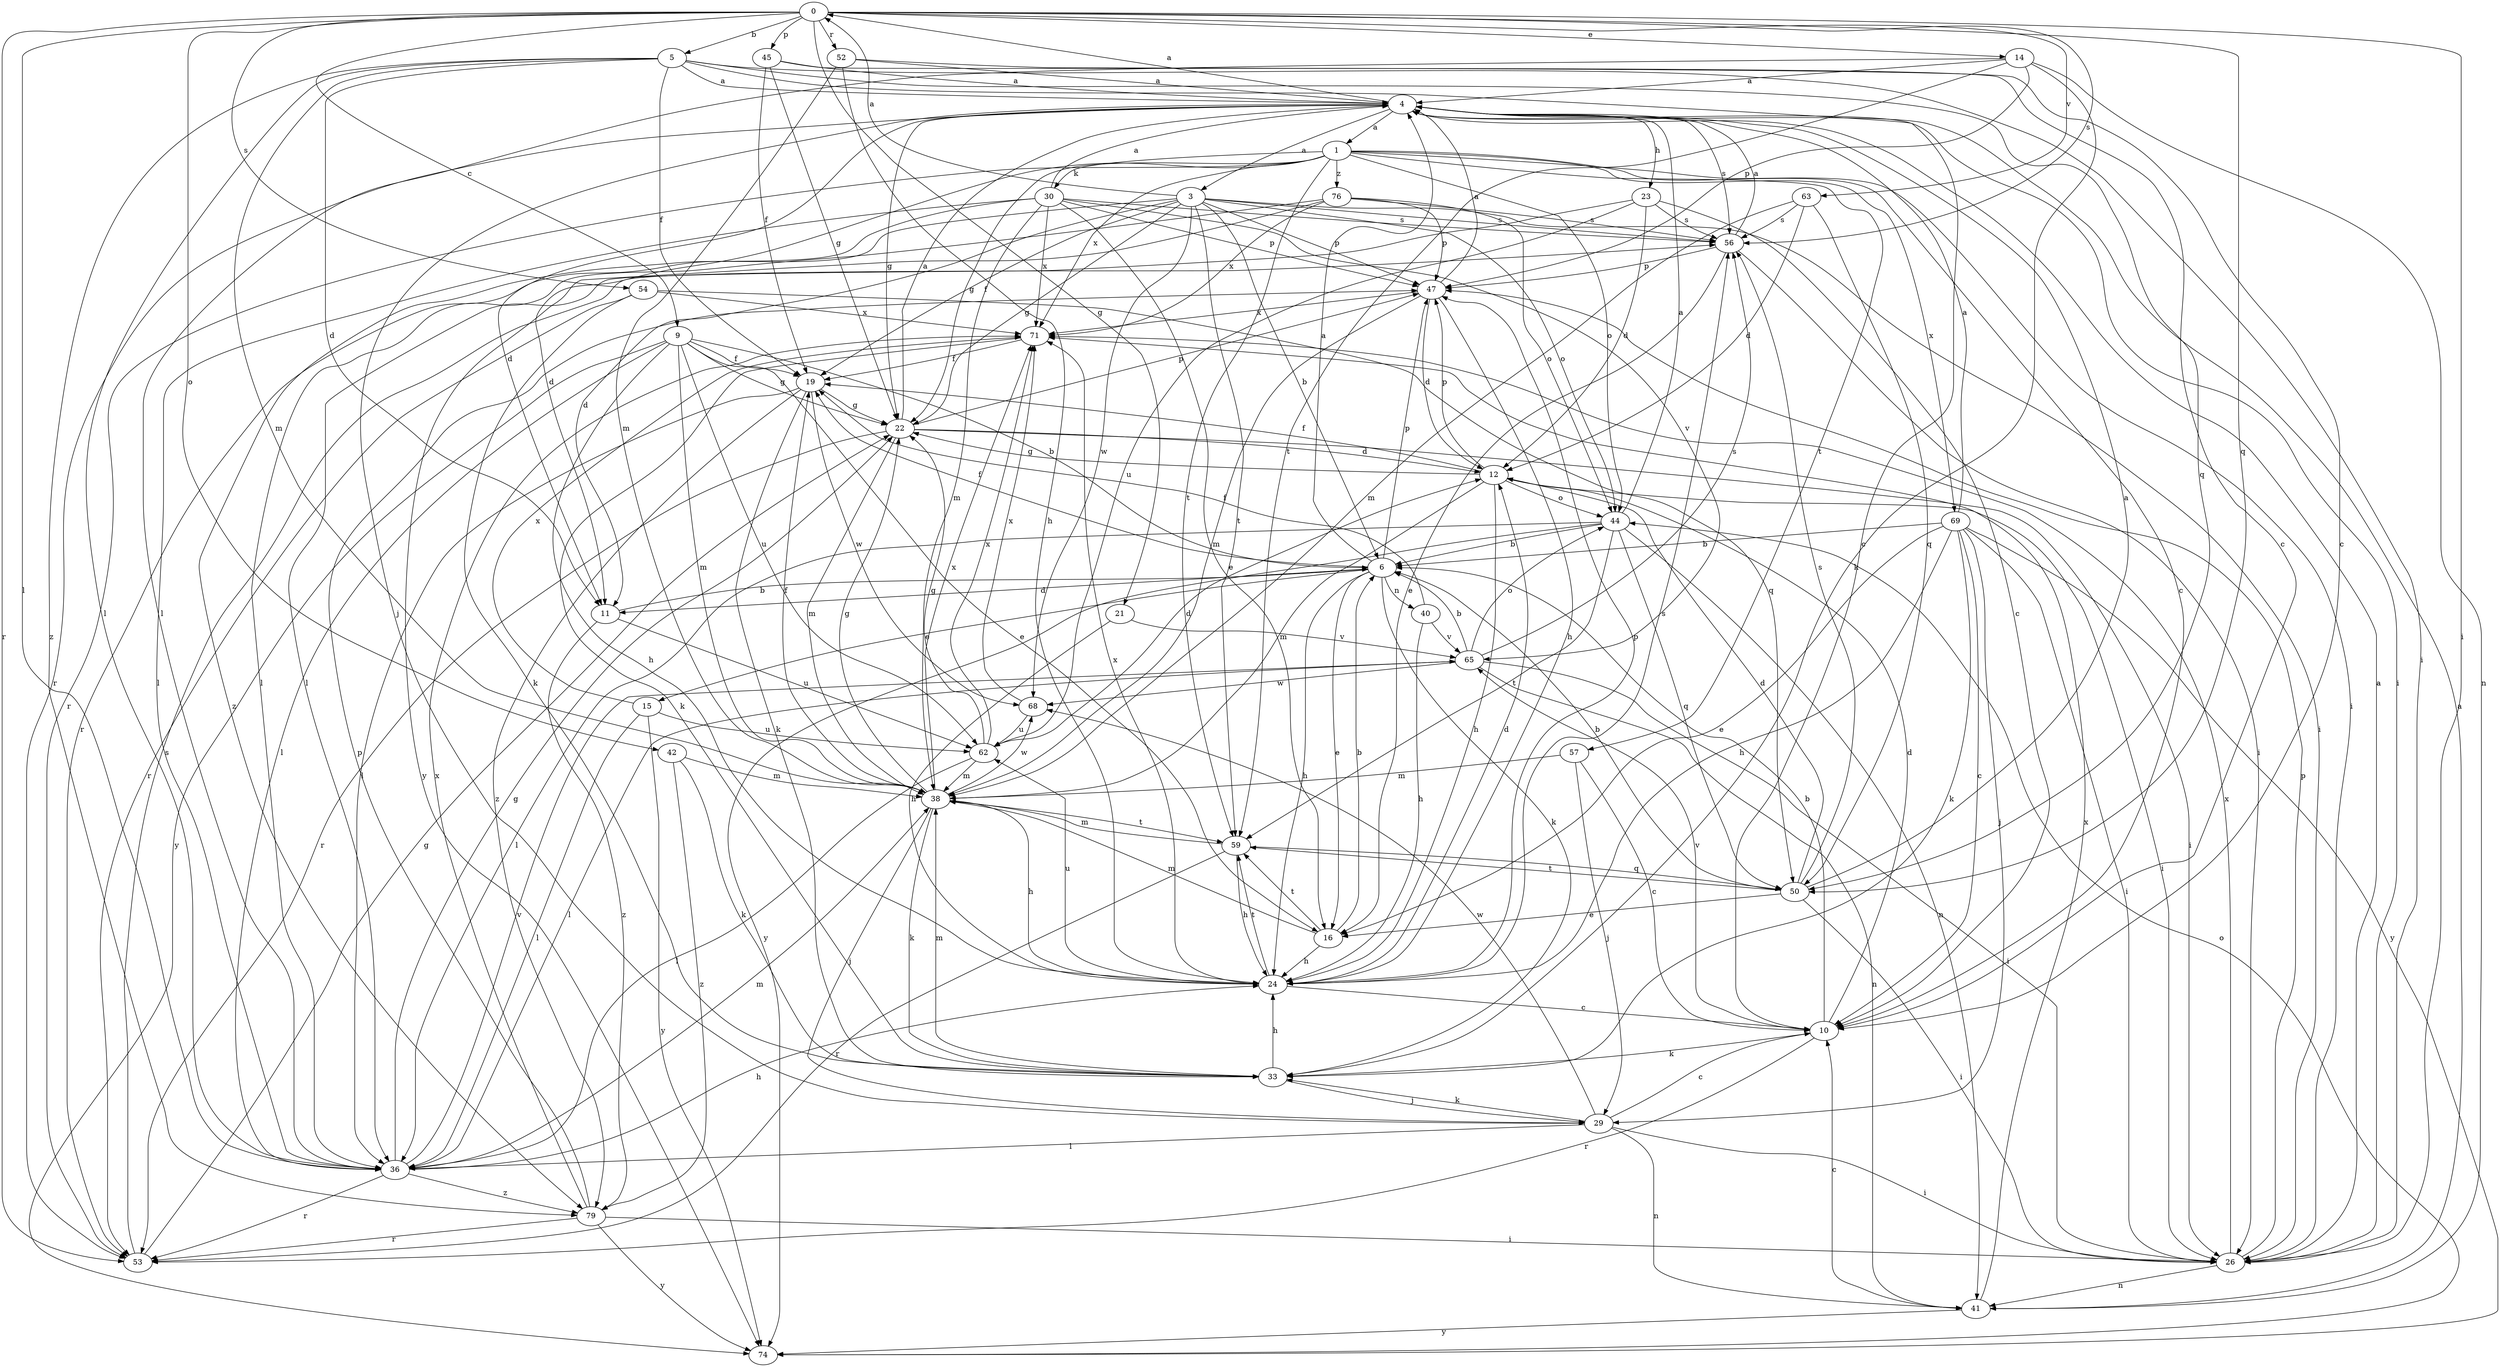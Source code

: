 strict digraph  {
0;
1;
3;
4;
5;
6;
9;
10;
11;
12;
14;
15;
16;
19;
21;
22;
23;
24;
26;
29;
30;
33;
36;
38;
40;
41;
42;
44;
45;
47;
50;
52;
53;
54;
56;
57;
59;
62;
63;
65;
68;
69;
71;
74;
76;
79;
0 -> 5  [label=b];
0 -> 9  [label=c];
0 -> 14  [label=e];
0 -> 21  [label=g];
0 -> 26  [label=i];
0 -> 36  [label=l];
0 -> 42  [label=o];
0 -> 45  [label=p];
0 -> 50  [label=q];
0 -> 52  [label=r];
0 -> 53  [label=r];
0 -> 54  [label=s];
0 -> 56  [label=s];
0 -> 63  [label=v];
1 -> 10  [label=c];
1 -> 11  [label=d];
1 -> 22  [label=g];
1 -> 26  [label=i];
1 -> 30  [label=k];
1 -> 44  [label=o];
1 -> 53  [label=r];
1 -> 57  [label=t];
1 -> 59  [label=t];
1 -> 69  [label=x];
1 -> 71  [label=x];
1 -> 76  [label=z];
3 -> 0  [label=a];
3 -> 6  [label=b];
3 -> 11  [label=d];
3 -> 19  [label=f];
3 -> 22  [label=g];
3 -> 26  [label=i];
3 -> 44  [label=o];
3 -> 47  [label=p];
3 -> 53  [label=r];
3 -> 56  [label=s];
3 -> 59  [label=t];
3 -> 68  [label=w];
4 -> 0  [label=a];
4 -> 1  [label=a];
4 -> 3  [label=a];
4 -> 11  [label=d];
4 -> 22  [label=g];
4 -> 23  [label=h];
4 -> 26  [label=i];
4 -> 29  [label=j];
4 -> 53  [label=r];
4 -> 56  [label=s];
5 -> 4  [label=a];
5 -> 10  [label=c];
5 -> 11  [label=d];
5 -> 19  [label=f];
5 -> 26  [label=i];
5 -> 36  [label=l];
5 -> 38  [label=m];
5 -> 50  [label=q];
5 -> 79  [label=z];
6 -> 4  [label=a];
6 -> 11  [label=d];
6 -> 15  [label=e];
6 -> 16  [label=e];
6 -> 19  [label=f];
6 -> 24  [label=h];
6 -> 33  [label=k];
6 -> 40  [label=n];
6 -> 47  [label=p];
9 -> 6  [label=b];
9 -> 16  [label=e];
9 -> 19  [label=f];
9 -> 22  [label=g];
9 -> 24  [label=h];
9 -> 36  [label=l];
9 -> 38  [label=m];
9 -> 62  [label=u];
9 -> 74  [label=y];
10 -> 6  [label=b];
10 -> 12  [label=d];
10 -> 33  [label=k];
10 -> 53  [label=r];
10 -> 65  [label=v];
11 -> 6  [label=b];
11 -> 62  [label=u];
11 -> 79  [label=z];
12 -> 19  [label=f];
12 -> 22  [label=g];
12 -> 24  [label=h];
12 -> 26  [label=i];
12 -> 38  [label=m];
12 -> 44  [label=o];
12 -> 47  [label=p];
14 -> 4  [label=a];
14 -> 33  [label=k];
14 -> 36  [label=l];
14 -> 41  [label=n];
14 -> 47  [label=p];
14 -> 59  [label=t];
15 -> 36  [label=l];
15 -> 62  [label=u];
15 -> 71  [label=x];
15 -> 74  [label=y];
16 -> 6  [label=b];
16 -> 24  [label=h];
16 -> 38  [label=m];
16 -> 59  [label=t];
19 -> 22  [label=g];
19 -> 33  [label=k];
19 -> 36  [label=l];
19 -> 68  [label=w];
19 -> 79  [label=z];
21 -> 24  [label=h];
21 -> 65  [label=v];
22 -> 4  [label=a];
22 -> 12  [label=d];
22 -> 26  [label=i];
22 -> 38  [label=m];
22 -> 47  [label=p];
22 -> 53  [label=r];
23 -> 10  [label=c];
23 -> 12  [label=d];
23 -> 36  [label=l];
23 -> 56  [label=s];
23 -> 62  [label=u];
24 -> 10  [label=c];
24 -> 12  [label=d];
24 -> 47  [label=p];
24 -> 56  [label=s];
24 -> 59  [label=t];
24 -> 62  [label=u];
24 -> 71  [label=x];
26 -> 4  [label=a];
26 -> 41  [label=n];
26 -> 47  [label=p];
26 -> 71  [label=x];
29 -> 10  [label=c];
29 -> 26  [label=i];
29 -> 33  [label=k];
29 -> 36  [label=l];
29 -> 41  [label=n];
29 -> 68  [label=w];
30 -> 4  [label=a];
30 -> 16  [label=e];
30 -> 36  [label=l];
30 -> 38  [label=m];
30 -> 47  [label=p];
30 -> 56  [label=s];
30 -> 65  [label=v];
30 -> 71  [label=x];
30 -> 79  [label=z];
33 -> 24  [label=h];
33 -> 29  [label=j];
33 -> 38  [label=m];
36 -> 22  [label=g];
36 -> 24  [label=h];
36 -> 38  [label=m];
36 -> 53  [label=r];
36 -> 65  [label=v];
36 -> 79  [label=z];
38 -> 19  [label=f];
38 -> 22  [label=g];
38 -> 24  [label=h];
38 -> 29  [label=j];
38 -> 33  [label=k];
38 -> 59  [label=t];
38 -> 68  [label=w];
38 -> 71  [label=x];
40 -> 19  [label=f];
40 -> 24  [label=h];
40 -> 65  [label=v];
41 -> 4  [label=a];
41 -> 10  [label=c];
41 -> 71  [label=x];
41 -> 74  [label=y];
42 -> 33  [label=k];
42 -> 38  [label=m];
42 -> 79  [label=z];
44 -> 4  [label=a];
44 -> 6  [label=b];
44 -> 36  [label=l];
44 -> 41  [label=n];
44 -> 50  [label=q];
44 -> 59  [label=t];
44 -> 74  [label=y];
45 -> 4  [label=a];
45 -> 10  [label=c];
45 -> 19  [label=f];
45 -> 22  [label=g];
47 -> 4  [label=a];
47 -> 12  [label=d];
47 -> 24  [label=h];
47 -> 38  [label=m];
47 -> 71  [label=x];
50 -> 4  [label=a];
50 -> 6  [label=b];
50 -> 12  [label=d];
50 -> 16  [label=e];
50 -> 26  [label=i];
50 -> 56  [label=s];
50 -> 59  [label=t];
52 -> 4  [label=a];
52 -> 10  [label=c];
52 -> 24  [label=h];
52 -> 38  [label=m];
53 -> 22  [label=g];
53 -> 56  [label=s];
54 -> 33  [label=k];
54 -> 50  [label=q];
54 -> 53  [label=r];
54 -> 71  [label=x];
56 -> 4  [label=a];
56 -> 16  [label=e];
56 -> 26  [label=i];
56 -> 47  [label=p];
57 -> 10  [label=c];
57 -> 29  [label=j];
57 -> 38  [label=m];
59 -> 24  [label=h];
59 -> 38  [label=m];
59 -> 50  [label=q];
59 -> 53  [label=r];
62 -> 12  [label=d];
62 -> 22  [label=g];
62 -> 36  [label=l];
62 -> 38  [label=m];
62 -> 71  [label=x];
63 -> 12  [label=d];
63 -> 38  [label=m];
63 -> 50  [label=q];
63 -> 56  [label=s];
65 -> 6  [label=b];
65 -> 26  [label=i];
65 -> 36  [label=l];
65 -> 41  [label=n];
65 -> 44  [label=o];
65 -> 56  [label=s];
65 -> 68  [label=w];
68 -> 62  [label=u];
68 -> 71  [label=x];
69 -> 4  [label=a];
69 -> 6  [label=b];
69 -> 10  [label=c];
69 -> 16  [label=e];
69 -> 24  [label=h];
69 -> 26  [label=i];
69 -> 29  [label=j];
69 -> 33  [label=k];
69 -> 74  [label=y];
71 -> 19  [label=f];
71 -> 33  [label=k];
74 -> 44  [label=o];
76 -> 36  [label=l];
76 -> 44  [label=o];
76 -> 47  [label=p];
76 -> 56  [label=s];
76 -> 71  [label=x];
76 -> 74  [label=y];
79 -> 26  [label=i];
79 -> 47  [label=p];
79 -> 53  [label=r];
79 -> 71  [label=x];
79 -> 74  [label=y];
}
